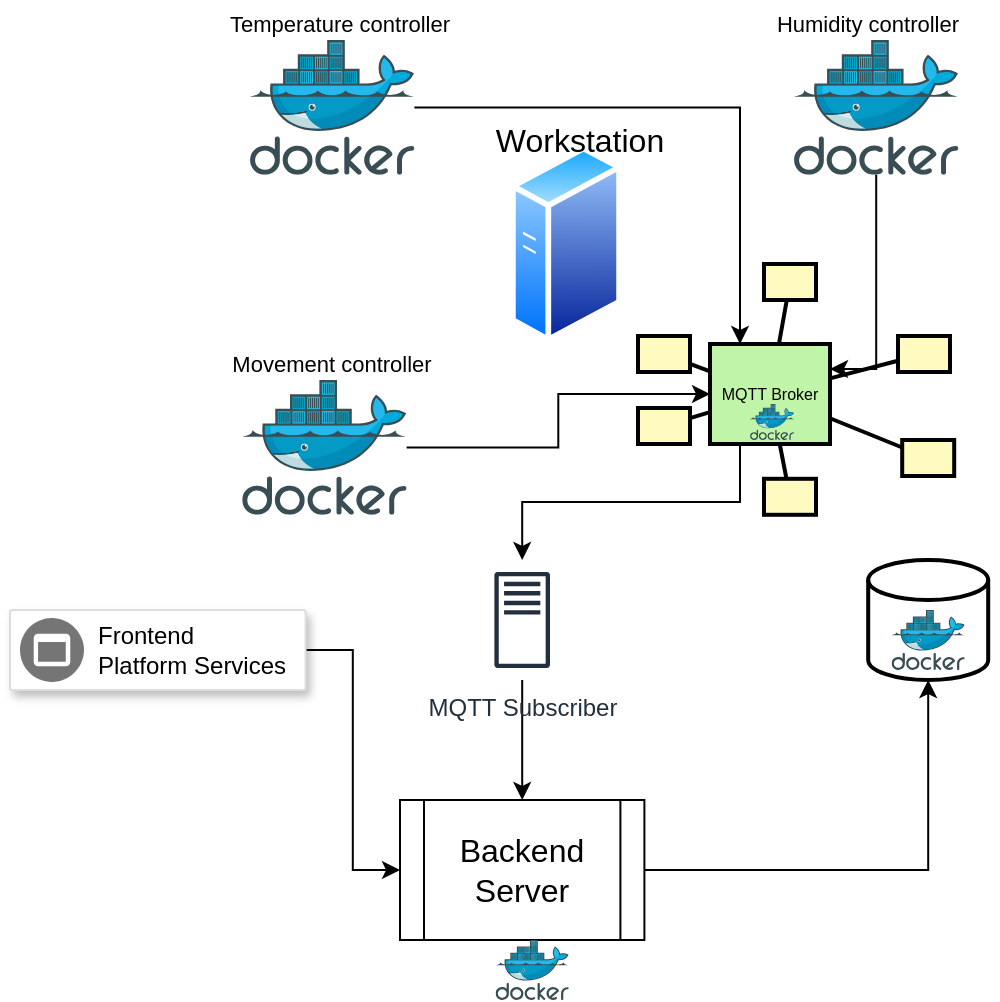 <mxfile version="13.5.1" type="device"><diagram id="Bg3jc41lacQwXHhIQXAx" name="Page-1"><mxGraphModel dx="1929" dy="825" grid="1" gridSize="10" guides="1" tooltips="1" connect="1" arrows="1" fold="1" page="1" pageScale="1" pageWidth="827" pageHeight="1169" math="0" shadow="0"><root><mxCell id="0"/><mxCell id="1" parent="0"/><mxCell id="1hfr4xE_VrvhDA7s-n0d-1" value="" style="aspect=fixed;perimeter=ellipsePerimeter;html=1;align=center;shadow=0;dashed=0;spacingTop=3;image;image=img/lib/active_directory/generic_server.svg;" parent="1" vertex="1"><mxGeometry x="230" y="122" width="56" height="100" as="geometry"/></mxCell><mxCell id="1hfr4xE_VrvhDA7s-n0d-41" style="edgeStyle=orthogonalEdgeStyle;rounded=0;orthogonalLoop=1;jettySize=auto;html=1;entryX=0.25;entryY=0;entryDx=0;entryDy=0;fontSize=16;" parent="1" source="1hfr4xE_VrvhDA7s-n0d-15" target="1hfr4xE_VrvhDA7s-n0d-31" edge="1"><mxGeometry relative="1" as="geometry"/></mxCell><mxCell id="1hfr4xE_VrvhDA7s-n0d-15" value="" style="aspect=fixed;html=1;points=[];align=center;image;fontSize=12;image=img/lib/mscae/Docker.svg;" parent="1" vertex="1"><mxGeometry x="100" y="70" width="82.2" height="67.4" as="geometry"/></mxCell><mxCell id="1hfr4xE_VrvhDA7s-n0d-19" value="&lt;font style=&quot;font-size: 11px&quot;&gt;Temperature controller&lt;/font&gt;" style="text;html=1;strokeColor=none;fillColor=none;align=center;verticalAlign=middle;whiteSpace=wrap;rounded=0;fontSize=16;" parent="1" vertex="1"><mxGeometry x="80" y="50" width="130" height="20" as="geometry"/></mxCell><mxCell id="1hfr4xE_VrvhDA7s-n0d-40" style="edgeStyle=orthogonalEdgeStyle;rounded=0;orthogonalLoop=1;jettySize=auto;html=1;entryX=1;entryY=0.25;entryDx=0;entryDy=0;fontSize=16;" parent="1" source="1hfr4xE_VrvhDA7s-n0d-21" target="1hfr4xE_VrvhDA7s-n0d-31" edge="1"><mxGeometry relative="1" as="geometry"/></mxCell><mxCell id="1hfr4xE_VrvhDA7s-n0d-21" value="" style="aspect=fixed;html=1;points=[];align=center;image;fontSize=12;image=img/lib/mscae/Docker.svg;" parent="1" vertex="1"><mxGeometry x="372.0" y="70" width="82.2" height="67.4" as="geometry"/></mxCell><mxCell id="1hfr4xE_VrvhDA7s-n0d-22" value="&lt;font style=&quot;font-size: 11px&quot;&gt;Humidity controller&lt;/font&gt;" style="text;html=1;strokeColor=none;fillColor=none;align=center;verticalAlign=middle;whiteSpace=wrap;rounded=0;fontSize=16;" parent="1" vertex="1"><mxGeometry x="343.9" y="50" width="130" height="20" as="geometry"/></mxCell><mxCell id="1hfr4xE_VrvhDA7s-n0d-39" style="edgeStyle=orthogonalEdgeStyle;rounded=0;orthogonalLoop=1;jettySize=auto;html=1;entryX=0;entryY=0.5;entryDx=0;entryDy=0;fontSize=16;" parent="1" source="1hfr4xE_VrvhDA7s-n0d-23" target="1hfr4xE_VrvhDA7s-n0d-31" edge="1"><mxGeometry relative="1" as="geometry"/></mxCell><mxCell id="1hfr4xE_VrvhDA7s-n0d-23" value="" style="aspect=fixed;html=1;points=[];align=center;image;fontSize=12;image=img/lib/mscae/Docker.svg;" parent="1" vertex="1"><mxGeometry x="96.1" y="240" width="82.2" height="67.4" as="geometry"/></mxCell><mxCell id="1hfr4xE_VrvhDA7s-n0d-24" value="&lt;font style=&quot;font-size: 11px&quot;&gt;Movement controller&lt;/font&gt;" style="text;html=1;strokeColor=none;fillColor=none;align=center;verticalAlign=middle;whiteSpace=wrap;rounded=0;fontSize=16;" parent="1" vertex="1"><mxGeometry x="76.1" y="220" width="130" height="20" as="geometry"/></mxCell><mxCell id="1hfr4xE_VrvhDA7s-n0d-25" value="" style="strokeWidth=2;dashed=0;align=center;fontSize=8;shape=rect;fillColor=#fffbc0;strokeColor=#000000;" parent="1" vertex="1"><mxGeometry x="357" y="182" width="26" height="18" as="geometry"/></mxCell><mxCell id="1hfr4xE_VrvhDA7s-n0d-26" value="" style="strokeWidth=2;dashed=0;align=center;fontSize=8;shape=rect;fillColor=#fffbc0;strokeColor=#000000;" parent="1" vertex="1"><mxGeometry x="294" y="218" width="26" height="18" as="geometry"/></mxCell><mxCell id="1hfr4xE_VrvhDA7s-n0d-27" value="" style="strokeWidth=2;dashed=0;align=center;fontSize=8;shape=rect;fillColor=#fffbc0;strokeColor=#000000;" parent="1" vertex="1"><mxGeometry x="424" y="218" width="26" height="18" as="geometry"/></mxCell><mxCell id="1hfr4xE_VrvhDA7s-n0d-28" value="" style="strokeWidth=2;dashed=0;align=center;fontSize=8;shape=rect;fillColor=#fffbc0;strokeColor=#000000;" parent="1" vertex="1"><mxGeometry x="294" y="254" width="26" height="18" as="geometry"/></mxCell><mxCell id="1hfr4xE_VrvhDA7s-n0d-29" value="" style="strokeWidth=2;dashed=0;align=center;fontSize=8;shape=rect;fillColor=#fffbc0;strokeColor=#000000;" parent="1" vertex="1"><mxGeometry x="426.1" y="270" width="26" height="18" as="geometry"/></mxCell><mxCell id="1hfr4xE_VrvhDA7s-n0d-30" value="" style="strokeWidth=2;dashed=0;align=center;fontSize=8;shape=rect;fillColor=#fffbc0;strokeColor=#000000;" parent="1" vertex="1"><mxGeometry x="357" y="289.4" width="26" height="18" as="geometry"/></mxCell><mxCell id="1hfr4xE_VrvhDA7s-n0d-43" style="edgeStyle=orthogonalEdgeStyle;rounded=0;orthogonalLoop=1;jettySize=auto;html=1;exitX=0.25;exitY=1;exitDx=0;exitDy=0;fontSize=16;" parent="1" source="1hfr4xE_VrvhDA7s-n0d-31" target="BkAQ67G8PP4kislM68oG-1" edge="1"><mxGeometry relative="1" as="geometry"><mxPoint x="220" y="350" as="targetPoint"/></mxGeometry></mxCell><mxCell id="1hfr4xE_VrvhDA7s-n0d-31" value="MQTT Broker" style="strokeWidth=2;dashed=0;align=center;fontSize=8;shape=rect;fillColor=#c0f5a9;strokeColor=#000000;" parent="1" vertex="1"><mxGeometry x="330" y="222" width="60" height="50" as="geometry"/></mxCell><mxCell id="1hfr4xE_VrvhDA7s-n0d-32" value="" style="edgeStyle=none;endArrow=none;dashed=0;html=1;strokeWidth=2;fontSize=16;" parent="1" source="1hfr4xE_VrvhDA7s-n0d-31" target="1hfr4xE_VrvhDA7s-n0d-25" edge="1"><mxGeometry relative="1" as="geometry"/></mxCell><mxCell id="1hfr4xE_VrvhDA7s-n0d-33" value="" style="edgeStyle=none;endArrow=none;dashed=0;html=1;strokeWidth=2;fontSize=16;" parent="1" source="1hfr4xE_VrvhDA7s-n0d-31" target="1hfr4xE_VrvhDA7s-n0d-26" edge="1"><mxGeometry relative="1" as="geometry"/></mxCell><mxCell id="1hfr4xE_VrvhDA7s-n0d-34" value="" style="edgeStyle=none;endArrow=none;dashed=0;html=1;strokeWidth=2;fontSize=16;" parent="1" source="1hfr4xE_VrvhDA7s-n0d-31" target="1hfr4xE_VrvhDA7s-n0d-27" edge="1"><mxGeometry relative="1" as="geometry"/></mxCell><mxCell id="1hfr4xE_VrvhDA7s-n0d-35" value="" style="edgeStyle=none;endArrow=none;dashed=0;html=1;strokeWidth=2;fontSize=16;" parent="1" source="1hfr4xE_VrvhDA7s-n0d-31" target="1hfr4xE_VrvhDA7s-n0d-28" edge="1"><mxGeometry relative="1" as="geometry"/></mxCell><mxCell id="1hfr4xE_VrvhDA7s-n0d-36" value="" style="edgeStyle=none;endArrow=none;dashed=0;html=1;strokeWidth=2;fontSize=16;" parent="1" source="1hfr4xE_VrvhDA7s-n0d-31" target="1hfr4xE_VrvhDA7s-n0d-29" edge="1"><mxGeometry relative="1" as="geometry"/></mxCell><mxCell id="1hfr4xE_VrvhDA7s-n0d-37" value="" style="edgeStyle=none;endArrow=none;dashed=0;html=1;strokeWidth=2;fontSize=16;" parent="1" source="1hfr4xE_VrvhDA7s-n0d-31" target="1hfr4xE_VrvhDA7s-n0d-30" edge="1"><mxGeometry relative="1" as="geometry"/></mxCell><mxCell id="1hfr4xE_VrvhDA7s-n0d-42" value="" style="strokeWidth=2;html=1;shape=mxgraph.flowchart.database;whiteSpace=wrap;fontSize=16;" parent="1" vertex="1"><mxGeometry x="409.1" y="330" width="60" height="60" as="geometry"/></mxCell><mxCell id="1hfr4xE_VrvhDA7s-n0d-44" value="Workstation" style="text;html=1;strokeColor=none;fillColor=none;align=center;verticalAlign=middle;whiteSpace=wrap;rounded=0;fontSize=16;" parent="1" vertex="1"><mxGeometry x="220" y="110" width="90" height="20" as="geometry"/></mxCell><mxCell id="1hfr4xE_VrvhDA7s-n0d-46" style="edgeStyle=orthogonalEdgeStyle;rounded=0;orthogonalLoop=1;jettySize=auto;html=1;exitX=1;exitY=0.5;exitDx=0;exitDy=0;fontSize=16;" parent="1" source="1hfr4xE_VrvhDA7s-n0d-45" target="1hfr4xE_VrvhDA7s-n0d-42" edge="1"><mxGeometry relative="1" as="geometry"/></mxCell><mxCell id="1hfr4xE_VrvhDA7s-n0d-45" value="Backend&lt;br&gt;Server" style="shape=process;whiteSpace=wrap;html=1;backgroundOutline=1;fontSize=16;" parent="1" vertex="1"><mxGeometry x="175" y="450" width="122.2" height="70" as="geometry"/></mxCell><mxCell id="1hfr4xE_VrvhDA7s-n0d-47" value="" style="aspect=fixed;html=1;points=[];align=center;image;fontSize=12;image=img/lib/mscae/Docker.svg;" parent="1" vertex="1"><mxGeometry x="420.8" y="355" width="36.59" height="30" as="geometry"/></mxCell><mxCell id="1hfr4xE_VrvhDA7s-n0d-48" value="" style="aspect=fixed;html=1;points=[];align=center;image;fontSize=12;image=img/lib/mscae/Docker.svg;" parent="1" vertex="1"><mxGeometry x="222.8" y="520" width="36.59" height="30" as="geometry"/></mxCell><mxCell id="1hfr4xE_VrvhDA7s-n0d-49" value="" style="aspect=fixed;html=1;points=[];align=center;image;fontSize=12;image=img/lib/mscae/Docker.svg;" parent="1" vertex="1"><mxGeometry x="350.05" y="252" width="21.95" height="18" as="geometry"/></mxCell><mxCell id="1hfr4xE_VrvhDA7s-n0d-52" style="edgeStyle=orthogonalEdgeStyle;rounded=0;orthogonalLoop=1;jettySize=auto;html=1;entryX=0;entryY=0.5;entryDx=0;entryDy=0;fontSize=16;" parent="1" source="1hfr4xE_VrvhDA7s-n0d-50" target="1hfr4xE_VrvhDA7s-n0d-45" edge="1"><mxGeometry relative="1" as="geometry"/></mxCell><mxCell id="1hfr4xE_VrvhDA7s-n0d-50" value="" style="strokeColor=#dddddd;shadow=1;strokeWidth=1;rounded=1;absoluteArcSize=1;arcSize=2;fontSize=16;" parent="1" vertex="1"><mxGeometry x="-20" y="355" width="147.8" height="40" as="geometry"/></mxCell><mxCell id="1hfr4xE_VrvhDA7s-n0d-51" value="Frontend&#10;Platform Services" style="dashed=0;connectable=0;html=1;fillColor=#757575;strokeColor=none;shape=mxgraph.gcp2.frontend_platform_services;part=1;labelPosition=right;verticalLabelPosition=middle;align=left;verticalAlign=middle;spacingLeft=5;fontSize=12;" parent="1hfr4xE_VrvhDA7s-n0d-50" vertex="1"><mxGeometry y="0.5" width="32" height="32" relative="1" as="geometry"><mxPoint x="5" y="-16" as="offset"/></mxGeometry></mxCell><mxCell id="BkAQ67G8PP4kislM68oG-2" value="" style="edgeStyle=orthogonalEdgeStyle;rounded=0;orthogonalLoop=1;jettySize=auto;html=1;entryX=0.5;entryY=0;entryDx=0;entryDy=0;" edge="1" parent="1" source="BkAQ67G8PP4kislM68oG-1" target="1hfr4xE_VrvhDA7s-n0d-45"><mxGeometry relative="1" as="geometry"/></mxCell><mxCell id="BkAQ67G8PP4kislM68oG-1" value="MQTT Subscriber" style="outlineConnect=0;fontColor=#232F3E;gradientColor=none;strokeColor=#232F3E;fillColor=#ffffff;dashed=0;verticalLabelPosition=bottom;verticalAlign=top;align=center;html=1;fontSize=12;fontStyle=0;aspect=fixed;shape=mxgraph.aws4.resourceIcon;resIcon=mxgraph.aws4.traditional_server;" vertex="1" parent="1"><mxGeometry x="206.1" y="330" width="60" height="60" as="geometry"/></mxCell></root></mxGraphModel></diagram></mxfile>